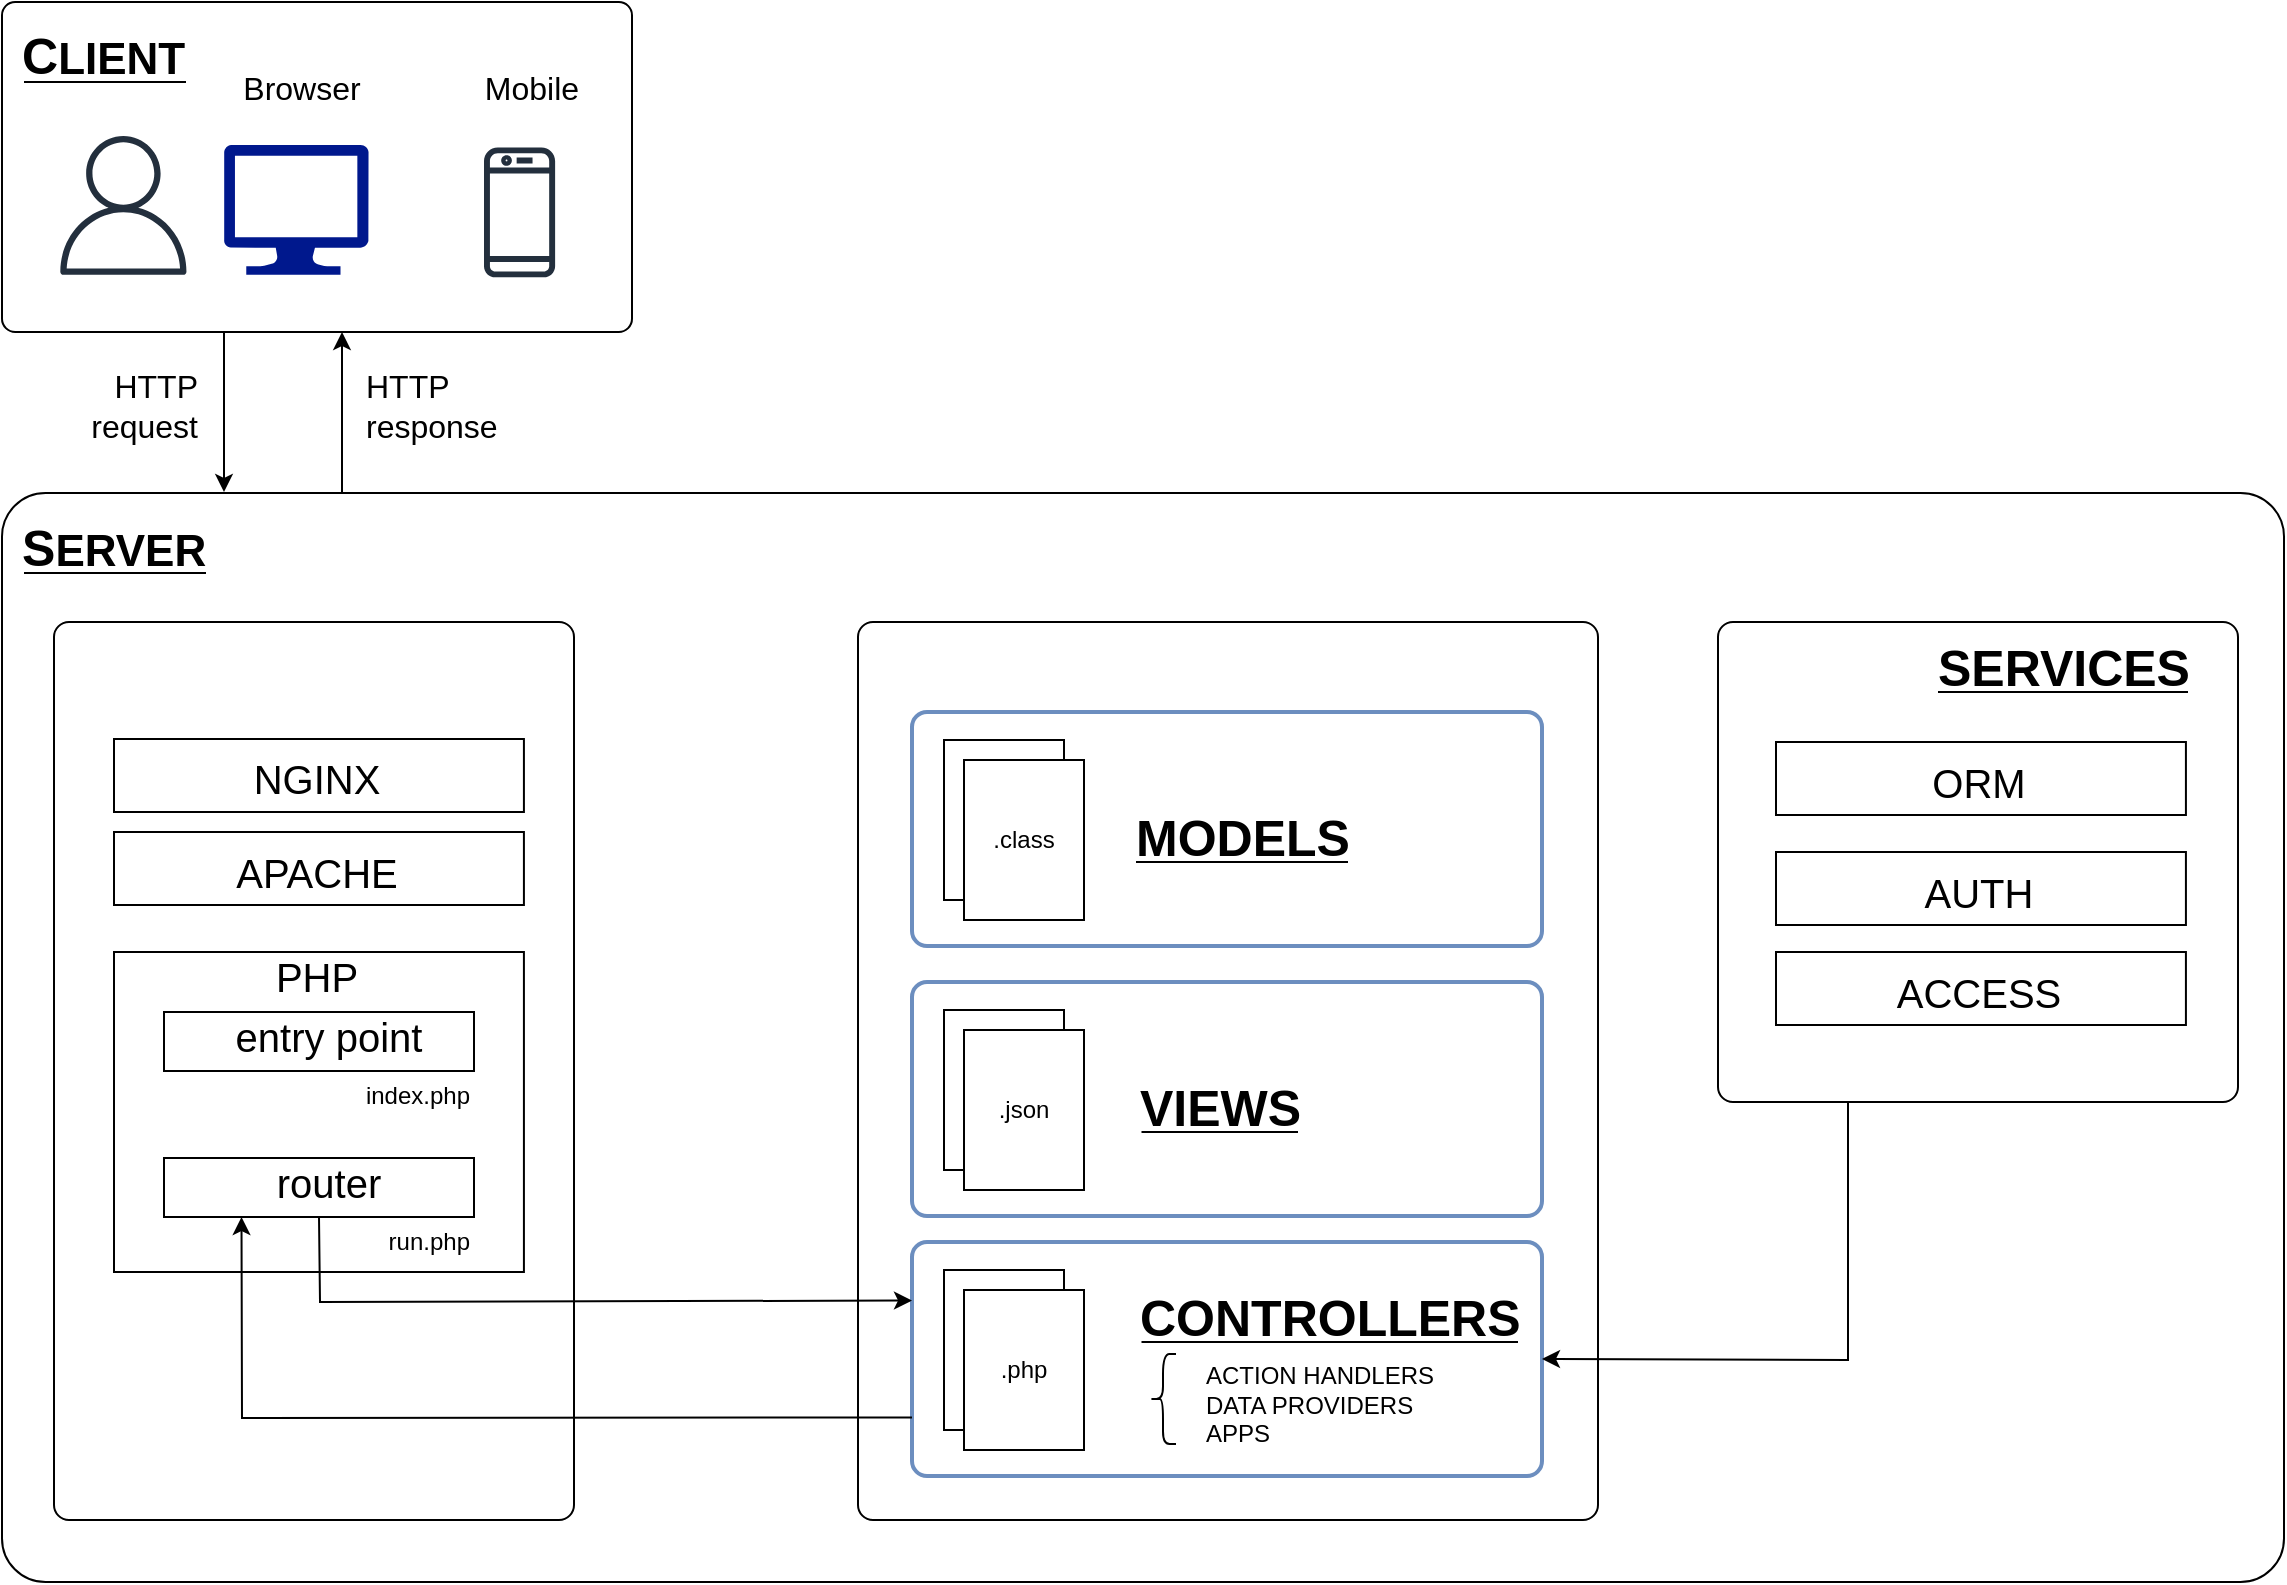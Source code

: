 <mxfile version="16.1.2" type="device"><diagram id="C5RBs43oDa-KdzZeNtuy" name="Page-1"><mxGraphModel dx="2370" dy="2255" grid="1" gridSize="5" guides="1" tooltips="1" connect="1" arrows="1" fold="1" page="1" pageScale="1" pageWidth="1169" pageHeight="827" math="0" shadow="0"><root><mxCell id="WIyWlLk6GJQsqaUBKTNV-0"/><mxCell id="WIyWlLk6GJQsqaUBKTNV-1" parent="WIyWlLk6GJQsqaUBKTNV-0"/><mxCell id="AcFWbEVWX7UrPw6HxvSy-19" value="&lt;font style=&quot;font-size: 16px;&quot;&gt;&lt;font style=&quot;font-size: 16px;&quot;&gt;HTTP request&lt;/font&gt;&lt;br style=&quot;font-size: 16px;&quot;&gt;&lt;/font&gt;" style="rounded=0;whiteSpace=wrap;html=1;align=right;spacingTop=4;fillColor=none;strokeColor=none;fontSize=16;" parent="WIyWlLk6GJQsqaUBKTNV-1" vertex="1"><mxGeometry x="15" y="-625" width="100" height="30" as="geometry"/></mxCell><mxCell id="AcFWbEVWX7UrPw6HxvSy-18" value="&lt;font style=&quot;font-size: 16px;&quot;&gt;&lt;span style=&quot;font-size: 16px;&quot;&gt;HTTP response&lt;br style=&quot;font-size: 16px;&quot;&gt;&lt;/span&gt;&lt;/font&gt;" style="rounded=0;whiteSpace=wrap;html=1;align=left;spacingTop=4;fillColor=none;strokeColor=none;fontSize=16;" parent="WIyWlLk6GJQsqaUBKTNV-1" vertex="1"><mxGeometry x="195" y="-625" width="104" height="30" as="geometry"/></mxCell><mxCell id="nKAahMiT_-qnLgn8vOcN-119" value="" style="group" vertex="1" connectable="0" parent="WIyWlLk6GJQsqaUBKTNV-1"><mxGeometry x="15" y="-810" width="315" height="165" as="geometry"/></mxCell><mxCell id="WIyWlLk6GJQsqaUBKTNV-3" value="" style="rounded=1;whiteSpace=wrap;html=1;fontSize=12;glass=0;strokeWidth=1;shadow=0;labelPosition=center;verticalLabelPosition=top;align=center;verticalAlign=bottom;arcSize=4;imageHeight=24;" parent="nKAahMiT_-qnLgn8vOcN-119" vertex="1"><mxGeometry width="315" height="165" as="geometry"/></mxCell><mxCell id="AcFWbEVWX7UrPw6HxvSy-3" value="&lt;font style=&quot;font-size: 22px&quot;&gt;&lt;b&gt;&lt;font style=&quot;font-size: 25px&quot;&gt;C&lt;/font&gt;&lt;/b&gt;&lt;b&gt;&lt;font style=&quot;font-size: 22px&quot;&gt;LIENT&lt;/font&gt;&lt;br&gt;&lt;/b&gt;&lt;/font&gt;" style="rounded=0;whiteSpace=wrap;html=1;align=left;spacingTop=4;fillColor=none;strokeColor=none;" parent="nKAahMiT_-qnLgn8vOcN-119" vertex="1"><mxGeometry x="8.0" y="10" width="186.2" height="30" as="geometry"/></mxCell><mxCell id="AcFWbEVWX7UrPw6HxvSy-125" value="" style="endArrow=none;html=1;rounded=0;fontFamily=Garamond;fontSize=25;exitX=0;exitY=1;exitDx=0;exitDy=0;entryX=0.827;entryY=1.022;entryDx=0;entryDy=0;entryPerimeter=0;" parent="nKAahMiT_-qnLgn8vOcN-119" edge="1"><mxGeometry width="50" height="50" relative="1" as="geometry"><mxPoint x="11.0" y="40" as="sourcePoint"/><mxPoint x="92" y="40" as="targetPoint"/></mxGeometry></mxCell><mxCell id="nKAahMiT_-qnLgn8vOcN-70" value="" style="group" vertex="1" connectable="0" parent="nKAahMiT_-qnLgn8vOcN-119"><mxGeometry x="26" y="28" width="278" height="111" as="geometry"/></mxCell><mxCell id="nKAahMiT_-qnLgn8vOcN-33" value="" style="sketch=0;outlineConnect=0;fontColor=#232F3E;gradientColor=none;fillColor=#232F3D;strokeColor=none;dashed=0;verticalLabelPosition=bottom;verticalAlign=top;align=center;html=1;fontSize=12;fontStyle=0;aspect=fixed;pointerEvents=1;shape=mxgraph.aws4.user;" vertex="1" parent="nKAahMiT_-qnLgn8vOcN-70"><mxGeometry y="39.023" width="69.375" height="69.375" as="geometry"/></mxCell><mxCell id="nKAahMiT_-qnLgn8vOcN-34" value="" style="sketch=0;outlineConnect=0;fontColor=#232F3E;gradientColor=none;fillColor=#232F3D;strokeColor=none;dashed=0;verticalLabelPosition=bottom;verticalAlign=top;align=center;html=1;fontSize=12;fontStyle=0;aspect=fixed;pointerEvents=1;shape=mxgraph.aws4.mobile_client;" vertex="1" parent="nKAahMiT_-qnLgn8vOcN-70"><mxGeometry x="215" y="43.359" width="35.555" height="67.641" as="geometry"/></mxCell><mxCell id="nKAahMiT_-qnLgn8vOcN-35" value="" style="sketch=0;aspect=fixed;pointerEvents=1;shadow=0;dashed=0;html=1;strokeColor=none;labelPosition=center;verticalLabelPosition=bottom;verticalAlign=top;align=center;fillColor=#00188D;shape=mxgraph.azure.computer;fontSize=12;" vertex="1" parent="nKAahMiT_-qnLgn8vOcN-70"><mxGeometry x="85" y="43.359" width="72.263" height="65.039" as="geometry"/></mxCell><mxCell id="nKAahMiT_-qnLgn8vOcN-37" value="&lt;font style=&quot;font-size: 16px&quot;&gt;&lt;font style=&quot;font-size: 16px&quot;&gt;Browser&lt;/font&gt;&lt;br style=&quot;font-size: 16px&quot;&gt;&lt;/font&gt;" style="rounded=0;whiteSpace=wrap;html=1;align=center;spacingTop=4;fillColor=none;strokeColor=none;fontSize=16;" vertex="1" parent="nKAahMiT_-qnLgn8vOcN-70"><mxGeometry x="85" width="78" height="26.016" as="geometry"/></mxCell><mxCell id="nKAahMiT_-qnLgn8vOcN-38" value="&lt;font style=&quot;font-size: 16px&quot;&gt;&lt;font style=&quot;font-size: 16px&quot;&gt;Mobile&lt;/font&gt;&lt;br style=&quot;font-size: 16px&quot;&gt;&lt;/font&gt;" style="rounded=0;whiteSpace=wrap;html=1;align=center;spacingTop=4;fillColor=none;strokeColor=none;fontSize=16;" vertex="1" parent="nKAahMiT_-qnLgn8vOcN-70"><mxGeometry x="200" width="78" height="26.016" as="geometry"/></mxCell><mxCell id="nKAahMiT_-qnLgn8vOcN-108" value="" style="rounded=1;whiteSpace=wrap;html=1;fontSize=12;glass=0;strokeWidth=1;shadow=0;labelPosition=center;verticalLabelPosition=top;align=center;verticalAlign=bottom;arcSize=4;imageHeight=24;" vertex="1" parent="WIyWlLk6GJQsqaUBKTNV-1"><mxGeometry x="15" y="-564.5" width="1141" height="544.5" as="geometry"/></mxCell><mxCell id="nKAahMiT_-qnLgn8vOcN-68" value="" style="rounded=1;whiteSpace=wrap;html=1;fontSize=12;glass=0;strokeWidth=1;shadow=0;labelPosition=center;verticalLabelPosition=top;align=center;verticalAlign=bottom;arcSize=15;absoluteArcSize=1;" vertex="1" parent="WIyWlLk6GJQsqaUBKTNV-1"><mxGeometry x="443" y="-500" width="370" height="449" as="geometry"/></mxCell><mxCell id="YRqpAPoDEgF5jPwhpJdt-9" value="" style="rounded=1;whiteSpace=wrap;html=1;fontSize=12;glass=0;strokeWidth=1;shadow=0;labelPosition=center;verticalLabelPosition=top;align=center;verticalAlign=bottom;arcSize=15;absoluteArcSize=1;" parent="WIyWlLk6GJQsqaUBKTNV-1" vertex="1"><mxGeometry x="41" y="-500" width="260" height="449" as="geometry"/></mxCell><mxCell id="AcFWbEVWX7UrPw6HxvSy-26" value="" style="group" parent="WIyWlLk6GJQsqaUBKTNV-1" vertex="1" connectable="0"><mxGeometry x="71" y="-441.5" width="204.96" height="36.5" as="geometry"/></mxCell><mxCell id="YRqpAPoDEgF5jPwhpJdt-10" value="" style="rounded=0;whiteSpace=wrap;html=1;align=center;verticalAlign=top;" parent="AcFWbEVWX7UrPw6HxvSy-26" vertex="1"><mxGeometry width="204.96" height="36.5" as="geometry"/></mxCell><mxCell id="AcFWbEVWX7UrPw6HxvSy-17" value="&lt;font style=&quot;font-size: 18px&quot;&gt;&lt;span style=&quot;font-size: 18px&quot;&gt;&lt;br style=&quot;font-size: 18px&quot;&gt;&lt;/span&gt;&lt;/font&gt;" style="rounded=0;whiteSpace=wrap;html=1;align=center;spacingTop=4;fillColor=none;strokeColor=none;fontSize=18;" parent="AcFWbEVWX7UrPw6HxvSy-26" vertex="1"><mxGeometry x="9.38" y="7.714" width="186.2" height="8.172" as="geometry"/></mxCell><mxCell id="AcFWbEVWX7UrPw6HxvSy-22" value="&lt;div&gt;&lt;span style=&quot;font-size: 20px&quot;&gt;NGINX&lt;/span&gt;&lt;/div&gt;" style="rounded=0;whiteSpace=wrap;html=1;align=center;spacingTop=4;fillColor=none;strokeColor=none;" parent="AcFWbEVWX7UrPw6HxvSy-26" vertex="1"><mxGeometry x="4.86" width="193.24" height="35" as="geometry"/></mxCell><mxCell id="nKAahMiT_-qnLgn8vOcN-10" value="" style="group" vertex="1" connectable="0" parent="WIyWlLk6GJQsqaUBKTNV-1"><mxGeometry x="71" y="-395" width="204.96" height="36.5" as="geometry"/></mxCell><mxCell id="nKAahMiT_-qnLgn8vOcN-11" value="" style="rounded=0;whiteSpace=wrap;html=1;align=center;verticalAlign=top;" vertex="1" parent="nKAahMiT_-qnLgn8vOcN-10"><mxGeometry width="204.96" height="36.5" as="geometry"/></mxCell><mxCell id="nKAahMiT_-qnLgn8vOcN-12" value="&lt;font style=&quot;font-size: 18px&quot;&gt;&lt;span style=&quot;font-size: 18px&quot;&gt;&lt;br style=&quot;font-size: 18px&quot;&gt;&lt;/span&gt;&lt;/font&gt;" style="rounded=0;whiteSpace=wrap;html=1;align=center;spacingTop=4;fillColor=none;strokeColor=none;fontSize=18;" vertex="1" parent="nKAahMiT_-qnLgn8vOcN-10"><mxGeometry x="9.38" y="7.714" width="186.2" height="8.172" as="geometry"/></mxCell><mxCell id="nKAahMiT_-qnLgn8vOcN-13" value="&lt;div&gt;&lt;span style=&quot;font-size: 20px&quot;&gt;APACHE&lt;/span&gt;&lt;/div&gt;" style="rounded=0;whiteSpace=wrap;html=1;align=center;spacingTop=4;fillColor=none;strokeColor=none;" vertex="1" parent="nKAahMiT_-qnLgn8vOcN-10"><mxGeometry x="4.86" width="193.24" height="35" as="geometry"/></mxCell><mxCell id="nKAahMiT_-qnLgn8vOcN-30" value="" style="group" vertex="1" connectable="0" parent="WIyWlLk6GJQsqaUBKTNV-1"><mxGeometry x="71" y="-335" width="204.96" height="160" as="geometry"/></mxCell><mxCell id="nKAahMiT_-qnLgn8vOcN-15" value="" style="rounded=0;whiteSpace=wrap;html=1;align=center;verticalAlign=top;" vertex="1" parent="nKAahMiT_-qnLgn8vOcN-30"><mxGeometry width="204.96" height="160" as="geometry"/></mxCell><mxCell id="nKAahMiT_-qnLgn8vOcN-16" value="&lt;font style=&quot;font-size: 18px&quot;&gt;&lt;span style=&quot;font-size: 18px&quot;&gt;&lt;br style=&quot;font-size: 18px&quot;&gt;&lt;/span&gt;&lt;/font&gt;" style="rounded=0;whiteSpace=wrap;html=1;align=center;spacingTop=4;fillColor=none;strokeColor=none;fontSize=18;" vertex="1" parent="nKAahMiT_-qnLgn8vOcN-30"><mxGeometry x="9.38" y="7.714" width="186.2" height="8.172" as="geometry"/></mxCell><mxCell id="nKAahMiT_-qnLgn8vOcN-17" value="&lt;div&gt;&lt;span style=&quot;font-size: 20px&quot;&gt;PHP&lt;/span&gt;&lt;/div&gt;" style="rounded=0;whiteSpace=wrap;html=1;align=center;spacingTop=4;fillColor=none;strokeColor=none;" vertex="1" parent="nKAahMiT_-qnLgn8vOcN-30"><mxGeometry x="4.86" width="193.24" height="20" as="geometry"/></mxCell><mxCell id="nKAahMiT_-qnLgn8vOcN-23" value="" style="group" vertex="1" connectable="0" parent="nKAahMiT_-qnLgn8vOcN-30"><mxGeometry x="25" y="30" width="155" height="49.5" as="geometry"/></mxCell><mxCell id="nKAahMiT_-qnLgn8vOcN-21" value="" style="group" vertex="1" connectable="0" parent="nKAahMiT_-qnLgn8vOcN-23"><mxGeometry width="155" height="29.5" as="geometry"/></mxCell><mxCell id="nKAahMiT_-qnLgn8vOcN-19" value="" style="rounded=0;whiteSpace=wrap;html=1;align=center;verticalAlign=top;" vertex="1" parent="nKAahMiT_-qnLgn8vOcN-21"><mxGeometry width="155" height="29.5" as="geometry"/></mxCell><mxCell id="nKAahMiT_-qnLgn8vOcN-20" value="&lt;div&gt;&lt;span style=&quot;font-size: 20px&quot;&gt;entry point&lt;/span&gt;&lt;/div&gt;" style="rounded=0;whiteSpace=wrap;html=1;align=center;spacingTop=4;fillColor=none;strokeColor=none;" vertex="1" parent="nKAahMiT_-qnLgn8vOcN-21"><mxGeometry x="15" width="135" height="20" as="geometry"/></mxCell><mxCell id="nKAahMiT_-qnLgn8vOcN-22" value="&lt;div&gt;&lt;font style=&quot;font-size: 12px&quot;&gt;index.php&lt;/font&gt;&lt;/div&gt;" style="rounded=0;whiteSpace=wrap;html=1;align=right;spacingTop=4;fillColor=none;strokeColor=none;" vertex="1" parent="nKAahMiT_-qnLgn8vOcN-23"><mxGeometry y="29.5" width="155" height="20" as="geometry"/></mxCell><mxCell id="nKAahMiT_-qnLgn8vOcN-24" value="" style="group" vertex="1" connectable="0" parent="nKAahMiT_-qnLgn8vOcN-30"><mxGeometry x="25" y="103" width="155" height="49.5" as="geometry"/></mxCell><mxCell id="nKAahMiT_-qnLgn8vOcN-25" value="" style="group" vertex="1" connectable="0" parent="nKAahMiT_-qnLgn8vOcN-24"><mxGeometry width="155" height="29.5" as="geometry"/></mxCell><mxCell id="nKAahMiT_-qnLgn8vOcN-26" value="" style="rounded=0;whiteSpace=wrap;html=1;align=center;verticalAlign=top;" vertex="1" parent="nKAahMiT_-qnLgn8vOcN-25"><mxGeometry width="155" height="29.5" as="geometry"/></mxCell><mxCell id="nKAahMiT_-qnLgn8vOcN-27" value="&lt;div&gt;&lt;span style=&quot;font-size: 20px&quot;&gt;router&lt;/span&gt;&lt;/div&gt;" style="rounded=0;whiteSpace=wrap;html=1;align=center;spacingTop=4;fillColor=none;strokeColor=none;" vertex="1" parent="nKAahMiT_-qnLgn8vOcN-25"><mxGeometry x="15" width="135" height="20" as="geometry"/></mxCell><mxCell id="nKAahMiT_-qnLgn8vOcN-28" value="&lt;div&gt;&lt;font style=&quot;font-size: 12px&quot;&gt;run.php&lt;/font&gt;&lt;/div&gt;" style="rounded=0;whiteSpace=wrap;html=1;align=right;spacingTop=4;fillColor=none;strokeColor=none;" vertex="1" parent="nKAahMiT_-qnLgn8vOcN-24"><mxGeometry y="29.5" width="155" height="20" as="geometry"/></mxCell><mxCell id="nKAahMiT_-qnLgn8vOcN-44" value="" style="group" vertex="1" connectable="0" parent="WIyWlLk6GJQsqaUBKTNV-1"><mxGeometry x="470" y="-320" width="315" height="117" as="geometry"/></mxCell><mxCell id="YRqpAPoDEgF5jPwhpJdt-15" value="&lt;span style=&quot;text-align: left ; font-size: 15px&quot;&gt;&lt;span style=&quot;font-size: 15px&quot;&gt;&lt;b style=&quot;font-size: 15px&quot;&gt;&lt;u style=&quot;font-size: 15px&quot;&gt;&lt;br style=&quot;font-size: 15px&quot;&gt;&lt;/u&gt;&lt;/b&gt;&lt;/span&gt;&lt;/span&gt;" style="rounded=1;whiteSpace=wrap;html=1;align=center;labelPosition=center;verticalLabelPosition=top;verticalAlign=bottom;fontSize=15;spacing=-43;spacingLeft=0;spacingTop=0;fillColor=none;strokeColor=#6C8EBF;strokeWidth=2;absoluteArcSize=1;arcSize=15;" parent="nKAahMiT_-qnLgn8vOcN-44" vertex="1"><mxGeometry width="315" height="117" as="geometry"/></mxCell><mxCell id="nKAahMiT_-qnLgn8vOcN-42" value="" style="group" vertex="1" connectable="0" parent="nKAahMiT_-qnLgn8vOcN-44"><mxGeometry x="16" y="14" width="70" height="90" as="geometry"/></mxCell><mxCell id="nKAahMiT_-qnLgn8vOcN-40" value="" style="rounded=0;whiteSpace=wrap;html=1;fontSize=12;" vertex="1" parent="nKAahMiT_-qnLgn8vOcN-42"><mxGeometry width="60" height="80" as="geometry"/></mxCell><mxCell id="nKAahMiT_-qnLgn8vOcN-41" value=".json" style="rounded=0;whiteSpace=wrap;html=1;fontSize=12;" vertex="1" parent="nKAahMiT_-qnLgn8vOcN-42"><mxGeometry x="10" y="10" width="60" height="80" as="geometry"/></mxCell><mxCell id="AcFWbEVWX7UrPw6HxvSy-63" value="&lt;font&gt;&lt;b&gt;&lt;span style=&quot;font-size: 25px&quot;&gt;VIEWS&lt;/span&gt;&lt;br&gt;&lt;/b&gt;&lt;/font&gt;" style="rounded=0;whiteSpace=wrap;html=1;align=left;spacingTop=4;fillColor=none;strokeColor=none;" parent="nKAahMiT_-qnLgn8vOcN-44" vertex="1"><mxGeometry x="112" y="45" width="55.0" height="30" as="geometry"/></mxCell><mxCell id="AcFWbEVWX7UrPw6HxvSy-124" value="" style="endArrow=none;html=1;rounded=0;fontFamily=Garamond;fontSize=25;exitX=0;exitY=1;exitDx=0;exitDy=0;" parent="nKAahMiT_-qnLgn8vOcN-44" edge="1"><mxGeometry width="50" height="50" relative="1" as="geometry"><mxPoint x="114.75" y="75" as="sourcePoint"/><mxPoint x="193" y="75" as="targetPoint"/></mxGeometry></mxCell><mxCell id="nKAahMiT_-qnLgn8vOcN-45" value="" style="group" vertex="1" connectable="0" parent="WIyWlLk6GJQsqaUBKTNV-1"><mxGeometry x="470" y="-455" width="315" height="117" as="geometry"/></mxCell><mxCell id="nKAahMiT_-qnLgn8vOcN-46" value="&lt;span style=&quot;text-align: left ; font-size: 15px&quot;&gt;&lt;span style=&quot;font-size: 15px&quot;&gt;&lt;b style=&quot;font-size: 15px&quot;&gt;&lt;u style=&quot;font-size: 15px&quot;&gt;&lt;br style=&quot;font-size: 15px&quot;&gt;&lt;/u&gt;&lt;/b&gt;&lt;/span&gt;&lt;/span&gt;" style="rounded=1;whiteSpace=wrap;html=1;align=center;labelPosition=center;verticalLabelPosition=top;verticalAlign=bottom;fontSize=15;spacing=-43;spacingLeft=0;spacingTop=0;fillColor=none;strokeColor=#6C8EBF;strokeWidth=2;absoluteArcSize=1;arcSize=15;" vertex="1" parent="nKAahMiT_-qnLgn8vOcN-45"><mxGeometry width="315" height="117" as="geometry"/></mxCell><mxCell id="nKAahMiT_-qnLgn8vOcN-47" value="" style="group" vertex="1" connectable="0" parent="nKAahMiT_-qnLgn8vOcN-45"><mxGeometry x="16" y="14" width="70" height="90" as="geometry"/></mxCell><mxCell id="nKAahMiT_-qnLgn8vOcN-48" value="" style="rounded=0;whiteSpace=wrap;html=1;fontSize=12;" vertex="1" parent="nKAahMiT_-qnLgn8vOcN-47"><mxGeometry width="60" height="80" as="geometry"/></mxCell><mxCell id="nKAahMiT_-qnLgn8vOcN-49" value=".class" style="rounded=0;whiteSpace=wrap;html=1;fontSize=12;" vertex="1" parent="nKAahMiT_-qnLgn8vOcN-47"><mxGeometry x="10" y="10" width="60" height="80" as="geometry"/></mxCell><mxCell id="nKAahMiT_-qnLgn8vOcN-84" value="" style="group" vertex="1" connectable="0" parent="nKAahMiT_-qnLgn8vOcN-45"><mxGeometry x="110" y="45" width="108" height="30" as="geometry"/></mxCell><mxCell id="nKAahMiT_-qnLgn8vOcN-51" value="&lt;font&gt;&lt;b&gt;&lt;span style=&quot;font-size: 25px&quot;&gt;MODELS&lt;/span&gt;&lt;br&gt;&lt;/b&gt;&lt;/font&gt;" style="rounded=0;whiteSpace=wrap;html=1;align=left;spacingTop=4;fillColor=none;strokeColor=none;" vertex="1" parent="nKAahMiT_-qnLgn8vOcN-84"><mxGeometry width="55.0" height="30" as="geometry"/></mxCell><mxCell id="nKAahMiT_-qnLgn8vOcN-52" value="" style="endArrow=none;html=1;rounded=0;fontFamily=Garamond;fontSize=25;exitX=0;exitY=1;exitDx=0;exitDy=0;entryX=0.827;entryY=1.022;entryDx=0;entryDy=0;entryPerimeter=0;" edge="1" parent="nKAahMiT_-qnLgn8vOcN-84"><mxGeometry width="50" height="50" relative="1" as="geometry"><mxPoint x="2" y="30" as="sourcePoint"/><mxPoint x="108" y="30" as="targetPoint"/></mxGeometry></mxCell><mxCell id="nKAahMiT_-qnLgn8vOcN-53" value="" style="group" vertex="1" connectable="0" parent="WIyWlLk6GJQsqaUBKTNV-1"><mxGeometry x="470" y="-190" width="315" height="117" as="geometry"/></mxCell><mxCell id="nKAahMiT_-qnLgn8vOcN-54" value="&lt;span style=&quot;text-align: left ; font-size: 15px&quot;&gt;&lt;span style=&quot;font-size: 15px&quot;&gt;&lt;b style=&quot;font-size: 15px&quot;&gt;&lt;u style=&quot;font-size: 15px&quot;&gt;&lt;br style=&quot;font-size: 15px&quot;&gt;&lt;/u&gt;&lt;/b&gt;&lt;/span&gt;&lt;/span&gt;" style="rounded=1;whiteSpace=wrap;html=1;align=center;labelPosition=center;verticalLabelPosition=top;verticalAlign=bottom;fontSize=15;spacing=-43;spacingLeft=0;spacingTop=0;fillColor=none;strokeColor=#6C8EBF;strokeWidth=2;absoluteArcSize=1;arcSize=15;" vertex="1" parent="nKAahMiT_-qnLgn8vOcN-53"><mxGeometry width="315" height="117" as="geometry"/></mxCell><mxCell id="nKAahMiT_-qnLgn8vOcN-55" value="" style="group" vertex="1" connectable="0" parent="nKAahMiT_-qnLgn8vOcN-53"><mxGeometry x="16" y="14" width="70" height="90" as="geometry"/></mxCell><mxCell id="nKAahMiT_-qnLgn8vOcN-56" value="" style="rounded=0;whiteSpace=wrap;html=1;fontSize=12;" vertex="1" parent="nKAahMiT_-qnLgn8vOcN-55"><mxGeometry width="60" height="80" as="geometry"/></mxCell><mxCell id="nKAahMiT_-qnLgn8vOcN-57" value=".php" style="rounded=0;whiteSpace=wrap;html=1;fontSize=12;" vertex="1" parent="nKAahMiT_-qnLgn8vOcN-55"><mxGeometry x="10" y="10" width="60" height="80" as="geometry"/></mxCell><mxCell id="nKAahMiT_-qnLgn8vOcN-63" value="" style="group" vertex="1" connectable="0" parent="nKAahMiT_-qnLgn8vOcN-53"><mxGeometry x="112" y="20" width="191" height="90" as="geometry"/></mxCell><mxCell id="nKAahMiT_-qnLgn8vOcN-59" value="&lt;font&gt;&lt;b&gt;&lt;span style=&quot;font-size: 25px&quot;&gt;CONTROLLERS&lt;/span&gt;&lt;br&gt;&lt;/b&gt;&lt;/font&gt;" style="rounded=0;whiteSpace=wrap;html=1;align=left;spacingTop=4;fillColor=none;strokeColor=none;" vertex="1" parent="nKAahMiT_-qnLgn8vOcN-63"><mxGeometry width="191" height="30" as="geometry"/></mxCell><mxCell id="nKAahMiT_-qnLgn8vOcN-60" value="" style="endArrow=none;html=1;rounded=0;fontFamily=Garamond;fontSize=25;exitX=0;exitY=1;exitDx=0;exitDy=0;entryX=0.827;entryY=1.022;entryDx=0;entryDy=0;entryPerimeter=0;" edge="1" parent="nKAahMiT_-qnLgn8vOcN-63"><mxGeometry width="50" height="50" relative="1" as="geometry"><mxPoint x="2.75" y="30" as="sourcePoint"/><mxPoint x="191" y="30" as="targetPoint"/></mxGeometry></mxCell><mxCell id="nKAahMiT_-qnLgn8vOcN-64" value="" style="shape=curlyBracket;whiteSpace=wrap;html=1;rounded=1;fontSize=12;" vertex="1" parent="nKAahMiT_-qnLgn8vOcN-63"><mxGeometry x="7" y="36" width="13" height="45" as="geometry"/></mxCell><mxCell id="nKAahMiT_-qnLgn8vOcN-65" value="&lt;div&gt;&lt;font style=&quot;font-size: 12px&quot;&gt;ACTION HANDLERS&lt;/font&gt;&lt;/div&gt;" style="rounded=0;whiteSpace=wrap;html=1;align=left;spacingTop=4;fillColor=none;strokeColor=none;" vertex="1" parent="nKAahMiT_-qnLgn8vOcN-63"><mxGeometry x="33" y="35" width="155" height="20" as="geometry"/></mxCell><mxCell id="nKAahMiT_-qnLgn8vOcN-66" value="&lt;div&gt;&lt;font style=&quot;font-size: 12px&quot;&gt;DATA PROVIDERS&lt;/font&gt;&lt;/div&gt;" style="rounded=0;whiteSpace=wrap;html=1;align=left;spacingTop=4;fillColor=none;strokeColor=none;" vertex="1" parent="nKAahMiT_-qnLgn8vOcN-53"><mxGeometry x="145" y="70" width="155" height="20" as="geometry"/></mxCell><mxCell id="nKAahMiT_-qnLgn8vOcN-67" value="&lt;div&gt;&lt;font style=&quot;font-size: 12px&quot;&gt;APPS&lt;/font&gt;&lt;/div&gt;" style="rounded=0;whiteSpace=wrap;html=1;align=left;spacingTop=4;fillColor=none;strokeColor=none;" vertex="1" parent="nKAahMiT_-qnLgn8vOcN-53"><mxGeometry x="145" y="84" width="155" height="20" as="geometry"/></mxCell><mxCell id="nKAahMiT_-qnLgn8vOcN-93" value="" style="endArrow=classic;html=1;rounded=0;fontSize=12;exitX=0.25;exitY=1;exitDx=0;exitDy=0;entryX=1;entryY=0.5;entryDx=0;entryDy=0;" edge="1" parent="WIyWlLk6GJQsqaUBKTNV-1" source="nKAahMiT_-qnLgn8vOcN-69" target="nKAahMiT_-qnLgn8vOcN-54"><mxGeometry width="50" height="50" relative="1" as="geometry"><mxPoint x="856" y="-395" as="sourcePoint"/><mxPoint x="906" y="-445" as="targetPoint"/><Array as="points"><mxPoint x="938" y="-131"/></Array></mxGeometry></mxCell><mxCell id="nKAahMiT_-qnLgn8vOcN-94" value="" style="endArrow=classic;html=1;rounded=0;fontSize=12;exitX=0.5;exitY=0;exitDx=0;exitDy=0;entryX=0;entryY=0.25;entryDx=0;entryDy=0;" edge="1" parent="WIyWlLk6GJQsqaUBKTNV-1" source="nKAahMiT_-qnLgn8vOcN-28" target="nKAahMiT_-qnLgn8vOcN-54"><mxGeometry width="50" height="50" relative="1" as="geometry"><mxPoint x="856" y="-395" as="sourcePoint"/><mxPoint x="906" y="-445" as="targetPoint"/><Array as="points"><mxPoint x="174" y="-160"/></Array></mxGeometry></mxCell><mxCell id="nKAahMiT_-qnLgn8vOcN-95" value="" style="endArrow=classic;html=1;rounded=0;fontSize=12;entryX=0.25;entryY=0;entryDx=0;entryDy=0;exitX=0;exitY=0.75;exitDx=0;exitDy=0;" edge="1" parent="WIyWlLk6GJQsqaUBKTNV-1" source="nKAahMiT_-qnLgn8vOcN-54" target="nKAahMiT_-qnLgn8vOcN-28"><mxGeometry width="50" height="50" relative="1" as="geometry"><mxPoint x="856" y="-395" as="sourcePoint"/><mxPoint x="906" y="-445" as="targetPoint"/><Array as="points"><mxPoint x="135" y="-102"/></Array></mxGeometry></mxCell><mxCell id="nKAahMiT_-qnLgn8vOcN-121" value="" style="group" vertex="1" connectable="0" parent="WIyWlLk6GJQsqaUBKTNV-1"><mxGeometry x="873" y="-500" width="260" height="240" as="geometry"/></mxCell><mxCell id="nKAahMiT_-qnLgn8vOcN-69" value="" style="rounded=1;whiteSpace=wrap;html=1;fontSize=12;glass=0;strokeWidth=1;shadow=0;labelPosition=center;verticalLabelPosition=top;align=center;verticalAlign=bottom;arcSize=15;absoluteArcSize=1;" vertex="1" parent="nKAahMiT_-qnLgn8vOcN-121"><mxGeometry width="260" height="240" as="geometry"/></mxCell><mxCell id="nKAahMiT_-qnLgn8vOcN-92" value="" style="group" vertex="1" connectable="0" parent="nKAahMiT_-qnLgn8vOcN-121"><mxGeometry x="108" y="5" width="127" height="30" as="geometry"/></mxCell><mxCell id="nKAahMiT_-qnLgn8vOcN-86" value="&lt;font&gt;&lt;b&gt;&lt;span style=&quot;font-size: 25px&quot;&gt;SERVICES&lt;/span&gt;&lt;br&gt;&lt;/b&gt;&lt;/font&gt;" style="rounded=0;whiteSpace=wrap;html=1;align=left;spacingTop=4;fillColor=none;strokeColor=none;" vertex="1" parent="nKAahMiT_-qnLgn8vOcN-92"><mxGeometry width="125" height="30" as="geometry"/></mxCell><mxCell id="nKAahMiT_-qnLgn8vOcN-87" value="" style="endArrow=none;html=1;rounded=0;fontFamily=Garamond;fontSize=25;exitX=0;exitY=1;exitDx=0;exitDy=0;entryX=0.827;entryY=1.022;entryDx=0;entryDy=0;entryPerimeter=0;" edge="1" parent="nKAahMiT_-qnLgn8vOcN-92"><mxGeometry width="50" height="50" relative="1" as="geometry"><mxPoint x="2" y="30" as="sourcePoint"/><mxPoint x="127" y="30" as="targetPoint"/></mxGeometry></mxCell><mxCell id="nKAahMiT_-qnLgn8vOcN-120" value="" style="group" vertex="1" connectable="0" parent="nKAahMiT_-qnLgn8vOcN-121"><mxGeometry x="29" y="60" width="204.96" height="141.5" as="geometry"/></mxCell><mxCell id="nKAahMiT_-qnLgn8vOcN-72" value="" style="group" vertex="1" connectable="0" parent="nKAahMiT_-qnLgn8vOcN-120"><mxGeometry width="204.96" height="36.5" as="geometry"/></mxCell><mxCell id="nKAahMiT_-qnLgn8vOcN-73" value="" style="rounded=0;whiteSpace=wrap;html=1;align=center;verticalAlign=top;" vertex="1" parent="nKAahMiT_-qnLgn8vOcN-72"><mxGeometry width="204.96" height="36.5" as="geometry"/></mxCell><mxCell id="nKAahMiT_-qnLgn8vOcN-74" value="&lt;font style=&quot;font-size: 18px&quot;&gt;&lt;span style=&quot;font-size: 18px&quot;&gt;&lt;br style=&quot;font-size: 18px&quot;&gt;&lt;/span&gt;&lt;/font&gt;" style="rounded=0;whiteSpace=wrap;html=1;align=center;spacingTop=4;fillColor=none;strokeColor=none;fontSize=18;" vertex="1" parent="nKAahMiT_-qnLgn8vOcN-72"><mxGeometry x="9.38" y="7.714" width="186.2" height="8.172" as="geometry"/></mxCell><mxCell id="nKAahMiT_-qnLgn8vOcN-75" value="&lt;div&gt;&lt;span style=&quot;font-size: 20px&quot;&gt;ORM&lt;/span&gt;&lt;/div&gt;" style="rounded=0;whiteSpace=wrap;html=1;align=center;spacingTop=4;fillColor=none;strokeColor=none;" vertex="1" parent="nKAahMiT_-qnLgn8vOcN-72"><mxGeometry x="4.86" width="193.24" height="35" as="geometry"/></mxCell><mxCell id="nKAahMiT_-qnLgn8vOcN-76" value="" style="group" vertex="1" connectable="0" parent="nKAahMiT_-qnLgn8vOcN-120"><mxGeometry y="55" width="204.96" height="36.5" as="geometry"/></mxCell><mxCell id="nKAahMiT_-qnLgn8vOcN-77" value="" style="rounded=0;whiteSpace=wrap;html=1;align=center;verticalAlign=top;" vertex="1" parent="nKAahMiT_-qnLgn8vOcN-76"><mxGeometry width="204.96" height="36.5" as="geometry"/></mxCell><mxCell id="nKAahMiT_-qnLgn8vOcN-78" value="&lt;font style=&quot;font-size: 18px&quot;&gt;&lt;span style=&quot;font-size: 18px&quot;&gt;&lt;br style=&quot;font-size: 18px&quot;&gt;&lt;/span&gt;&lt;/font&gt;" style="rounded=0;whiteSpace=wrap;html=1;align=center;spacingTop=4;fillColor=none;strokeColor=none;fontSize=18;" vertex="1" parent="nKAahMiT_-qnLgn8vOcN-76"><mxGeometry x="9.38" y="7.714" width="186.2" height="8.172" as="geometry"/></mxCell><mxCell id="nKAahMiT_-qnLgn8vOcN-79" value="&lt;div&gt;&lt;span style=&quot;font-size: 20px&quot;&gt;AUTH&lt;/span&gt;&lt;/div&gt;" style="rounded=0;whiteSpace=wrap;html=1;align=center;spacingTop=4;fillColor=none;strokeColor=none;" vertex="1" parent="nKAahMiT_-qnLgn8vOcN-76"><mxGeometry x="4.86" width="193.24" height="35" as="geometry"/></mxCell><mxCell id="nKAahMiT_-qnLgn8vOcN-80" value="" style="group" vertex="1" connectable="0" parent="nKAahMiT_-qnLgn8vOcN-120"><mxGeometry y="105" width="204.96" height="36.5" as="geometry"/></mxCell><mxCell id="nKAahMiT_-qnLgn8vOcN-81" value="" style="rounded=0;whiteSpace=wrap;html=1;align=center;verticalAlign=top;" vertex="1" parent="nKAahMiT_-qnLgn8vOcN-80"><mxGeometry width="204.96" height="36.5" as="geometry"/></mxCell><mxCell id="nKAahMiT_-qnLgn8vOcN-82" value="&lt;font style=&quot;font-size: 18px&quot;&gt;&lt;span style=&quot;font-size: 18px&quot;&gt;&lt;br style=&quot;font-size: 18px&quot;&gt;&lt;/span&gt;&lt;/font&gt;" style="rounded=0;whiteSpace=wrap;html=1;align=center;spacingTop=4;fillColor=none;strokeColor=none;fontSize=18;" vertex="1" parent="nKAahMiT_-qnLgn8vOcN-80"><mxGeometry x="9.38" y="7.714" width="186.2" height="8.172" as="geometry"/></mxCell><mxCell id="nKAahMiT_-qnLgn8vOcN-83" value="&lt;div&gt;&lt;span style=&quot;font-size: 20px&quot;&gt;ACCESS&lt;/span&gt;&lt;/div&gt;" style="rounded=0;whiteSpace=wrap;html=1;align=center;spacingTop=4;fillColor=none;strokeColor=none;" vertex="1" parent="nKAahMiT_-qnLgn8vOcN-80"><mxGeometry x="4.86" width="193.24" height="35" as="geometry"/></mxCell><mxCell id="nKAahMiT_-qnLgn8vOcN-122" value="" style="group" vertex="1" connectable="0" parent="WIyWlLk6GJQsqaUBKTNV-1"><mxGeometry x="23.0" y="-554.5" width="186.2" height="30" as="geometry"/></mxCell><mxCell id="nKAahMiT_-qnLgn8vOcN-109" value="&lt;font style=&quot;font-size: 22px&quot;&gt;&lt;b&gt;&lt;font style=&quot;font-size: 25px&quot;&gt;S&lt;/font&gt;&lt;/b&gt;&lt;b&gt;&lt;font style=&quot;font-size: 22px&quot;&gt;ERVER&lt;/font&gt;&lt;br&gt;&lt;/b&gt;&lt;/font&gt;" style="rounded=0;whiteSpace=wrap;html=1;align=left;spacingTop=4;fillColor=none;strokeColor=none;" vertex="1" parent="nKAahMiT_-qnLgn8vOcN-122"><mxGeometry width="186.2" height="30" as="geometry"/></mxCell><mxCell id="nKAahMiT_-qnLgn8vOcN-110" value="" style="endArrow=none;html=1;rounded=0;fontFamily=Garamond;fontSize=25;exitX=0;exitY=1;exitDx=0;exitDy=0;entryX=0.827;entryY=1.022;entryDx=0;entryDy=0;entryPerimeter=0;" edge="1" parent="nKAahMiT_-qnLgn8vOcN-122"><mxGeometry width="50" height="50" relative="1" as="geometry"><mxPoint x="3" y="30" as="sourcePoint"/><mxPoint x="94.0" y="30" as="targetPoint"/></mxGeometry></mxCell><mxCell id="nKAahMiT_-qnLgn8vOcN-124" value="" style="endArrow=classic;html=1;rounded=0;fontSize=12;entryX=0.102;entryY=-0.003;entryDx=0;entryDy=0;entryPerimeter=0;exitX=0.368;exitY=1.029;exitDx=0;exitDy=0;exitPerimeter=0;" edge="1" parent="WIyWlLk6GJQsqaUBKTNV-1"><mxGeometry width="50" height="50" relative="1" as="geometry"><mxPoint x="185" y="-565" as="sourcePoint"/><mxPoint x="185" y="-645" as="targetPoint"/></mxGeometry></mxCell><mxCell id="nKAahMiT_-qnLgn8vOcN-125" value="" style="endArrow=classic;html=1;rounded=0;fontSize=12;entryX=0.102;entryY=-0.003;entryDx=0;entryDy=0;entryPerimeter=0;exitX=0.368;exitY=1.029;exitDx=0;exitDy=0;exitPerimeter=0;" edge="1" parent="WIyWlLk6GJQsqaUBKTNV-1"><mxGeometry width="50" height="50" relative="1" as="geometry"><mxPoint x="126" y="-645" as="sourcePoint"/><mxPoint x="126" y="-565" as="targetPoint"/></mxGeometry></mxCell></root></mxGraphModel></diagram></mxfile>